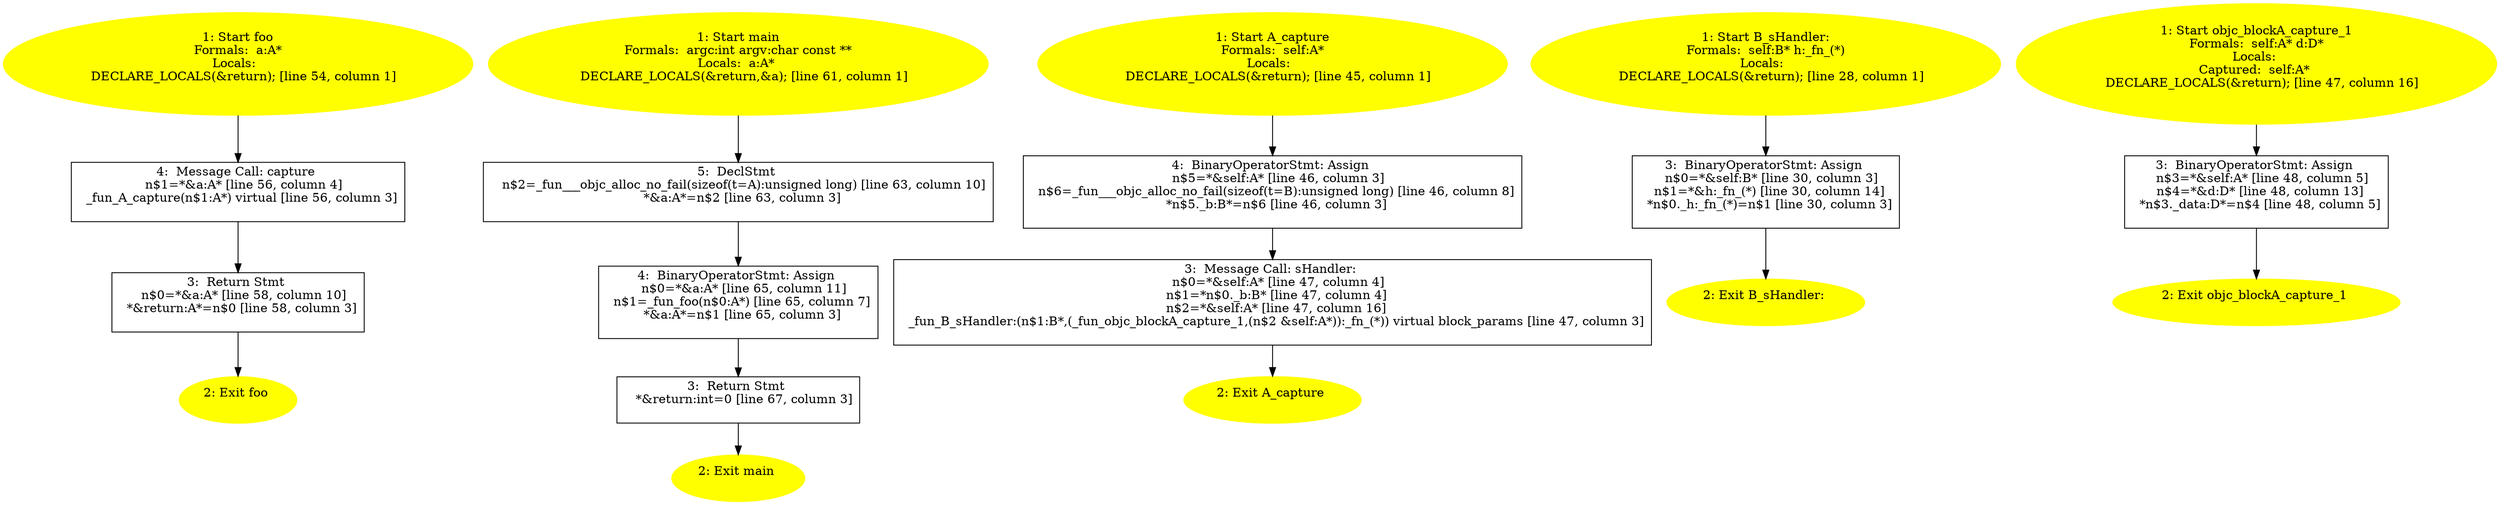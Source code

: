 /* @generated */
digraph cfg {
"foo.acbd18db4cc2f85cedef654fccc4a4d8_1" [label="1: Start foo\nFormals:  a:A*\nLocals:  \n   DECLARE_LOCALS(&return); [line 54, column 1]\n " color=yellow style=filled]
	

	 "foo.acbd18db4cc2f85cedef654fccc4a4d8_1" -> "foo.acbd18db4cc2f85cedef654fccc4a4d8_4" ;
"foo.acbd18db4cc2f85cedef654fccc4a4d8_2" [label="2: Exit foo \n  " color=yellow style=filled]
	

"foo.acbd18db4cc2f85cedef654fccc4a4d8_3" [label="3:  Return Stmt \n   n$0=*&a:A* [line 58, column 10]\n  *&return:A*=n$0 [line 58, column 3]\n " shape="box"]
	

	 "foo.acbd18db4cc2f85cedef654fccc4a4d8_3" -> "foo.acbd18db4cc2f85cedef654fccc4a4d8_2" ;
"foo.acbd18db4cc2f85cedef654fccc4a4d8_4" [label="4:  Message Call: capture \n   n$1=*&a:A* [line 56, column 4]\n  _fun_A_capture(n$1:A*) virtual [line 56, column 3]\n " shape="box"]
	

	 "foo.acbd18db4cc2f85cedef654fccc4a4d8_4" -> "foo.acbd18db4cc2f85cedef654fccc4a4d8_3" ;
"main.fad58de7366495db4650cfefac2fcd61_1" [label="1: Start main\nFormals:  argc:int argv:char const **\nLocals:  a:A* \n   DECLARE_LOCALS(&return,&a); [line 61, column 1]\n " color=yellow style=filled]
	

	 "main.fad58de7366495db4650cfefac2fcd61_1" -> "main.fad58de7366495db4650cfefac2fcd61_5" ;
"main.fad58de7366495db4650cfefac2fcd61_2" [label="2: Exit main \n  " color=yellow style=filled]
	

"main.fad58de7366495db4650cfefac2fcd61_3" [label="3:  Return Stmt \n   *&return:int=0 [line 67, column 3]\n " shape="box"]
	

	 "main.fad58de7366495db4650cfefac2fcd61_3" -> "main.fad58de7366495db4650cfefac2fcd61_2" ;
"main.fad58de7366495db4650cfefac2fcd61_4" [label="4:  BinaryOperatorStmt: Assign \n   n$0=*&a:A* [line 65, column 11]\n  n$1=_fun_foo(n$0:A*) [line 65, column 7]\n  *&a:A*=n$1 [line 65, column 3]\n " shape="box"]
	

	 "main.fad58de7366495db4650cfefac2fcd61_4" -> "main.fad58de7366495db4650cfefac2fcd61_3" ;
"main.fad58de7366495db4650cfefac2fcd61_5" [label="5:  DeclStmt \n   n$2=_fun___objc_alloc_no_fail(sizeof(t=A):unsigned long) [line 63, column 10]\n  *&a:A*=n$2 [line 63, column 3]\n " shape="box"]
	

	 "main.fad58de7366495db4650cfefac2fcd61_5" -> "main.fad58de7366495db4650cfefac2fcd61_4" ;
"capture#A#instance.d411336575e4bf632a1828f5f5979726_1" [label="1: Start A_capture\nFormals:  self:A*\nLocals:  \n   DECLARE_LOCALS(&return); [line 45, column 1]\n " color=yellow style=filled]
	

	 "capture#A#instance.d411336575e4bf632a1828f5f5979726_1" -> "capture#A#instance.d411336575e4bf632a1828f5f5979726_4" ;
"capture#A#instance.d411336575e4bf632a1828f5f5979726_2" [label="2: Exit A_capture \n  " color=yellow style=filled]
	

"capture#A#instance.d411336575e4bf632a1828f5f5979726_3" [label="3:  Message Call: sHandler: \n   n$0=*&self:A* [line 47, column 4]\n  n$1=*n$0._b:B* [line 47, column 4]\n  n$2=*&self:A* [line 47, column 16]\n  _fun_B_sHandler:(n$1:B*,(_fun_objc_blockA_capture_1,(n$2 &self:A*)):_fn_(*)) virtual block_params [line 47, column 3]\n " shape="box"]
	

	 "capture#A#instance.d411336575e4bf632a1828f5f5979726_3" -> "capture#A#instance.d411336575e4bf632a1828f5f5979726_2" ;
"capture#A#instance.d411336575e4bf632a1828f5f5979726_4" [label="4:  BinaryOperatorStmt: Assign \n   n$5=*&self:A* [line 46, column 3]\n  n$6=_fun___objc_alloc_no_fail(sizeof(t=B):unsigned long) [line 46, column 8]\n  *n$5._b:B*=n$6 [line 46, column 3]\n " shape="box"]
	

	 "capture#A#instance.d411336575e4bf632a1828f5f5979726_4" -> "capture#A#instance.d411336575e4bf632a1828f5f5979726_3" ;
"sHandler:#B#instance.590685250eb38eaab242405cd45c572b_1" [label="1: Start B_sHandler:\nFormals:  self:B* h:_fn_(*)\nLocals:  \n   DECLARE_LOCALS(&return); [line 28, column 1]\n " color=yellow style=filled]
	

	 "sHandler:#B#instance.590685250eb38eaab242405cd45c572b_1" -> "sHandler:#B#instance.590685250eb38eaab242405cd45c572b_3" ;
"sHandler:#B#instance.590685250eb38eaab242405cd45c572b_2" [label="2: Exit B_sHandler: \n  " color=yellow style=filled]
	

"sHandler:#B#instance.590685250eb38eaab242405cd45c572b_3" [label="3:  BinaryOperatorStmt: Assign \n   n$0=*&self:B* [line 30, column 3]\n  n$1=*&h:_fn_(*) [line 30, column 14]\n  *n$0._h:_fn_(*)=n$1 [line 30, column 3]\n " shape="box"]
	

	 "sHandler:#B#instance.590685250eb38eaab242405cd45c572b_3" -> "sHandler:#B#instance.590685250eb38eaab242405cd45c572b_2" ;
"objc_blockA_capture_1.6fdcfe58244de8603cec62dad07f2ae4_1" [label="1: Start objc_blockA_capture_1\nFormals:  self:A* d:D*\nLocals: \nCaptured:  self:A* \n   DECLARE_LOCALS(&return); [line 47, column 16]\n " color=yellow style=filled]
	

	 "objc_blockA_capture_1.6fdcfe58244de8603cec62dad07f2ae4_1" -> "objc_blockA_capture_1.6fdcfe58244de8603cec62dad07f2ae4_3" ;
"objc_blockA_capture_1.6fdcfe58244de8603cec62dad07f2ae4_2" [label="2: Exit objc_blockA_capture_1 \n  " color=yellow style=filled]
	

"objc_blockA_capture_1.6fdcfe58244de8603cec62dad07f2ae4_3" [label="3:  BinaryOperatorStmt: Assign \n   n$3=*&self:A* [line 48, column 5]\n  n$4=*&d:D* [line 48, column 13]\n  *n$3._data:D*=n$4 [line 48, column 5]\n " shape="box"]
	

	 "objc_blockA_capture_1.6fdcfe58244de8603cec62dad07f2ae4_3" -> "objc_blockA_capture_1.6fdcfe58244de8603cec62dad07f2ae4_2" ;
}
